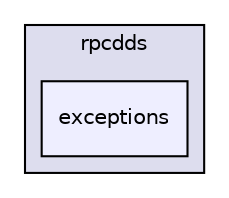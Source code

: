 digraph "includetmp/rpcdds/exceptions" {
  compound=true
  node [ fontsize="10", fontname="Helvetica"];
  edge [ labelfontsize="10", labelfontname="Helvetica"];
  subgraph clusterdir_8faf118d15cf0d3dc00c97efc5e6d092 {
    graph [ bgcolor="#ddddee", pencolor="black", label="rpcdds" fontname="Helvetica", fontsize="10", URL="dir_8faf118d15cf0d3dc00c97efc5e6d092.html"]
  dir_16ca7f7ad553c0ada6c119d4eafd9886 [shape=box, label="exceptions", style="filled", fillcolor="#eeeeff", pencolor="black", URL="dir_16ca7f7ad553c0ada6c119d4eafd9886.html"];
  }
}
